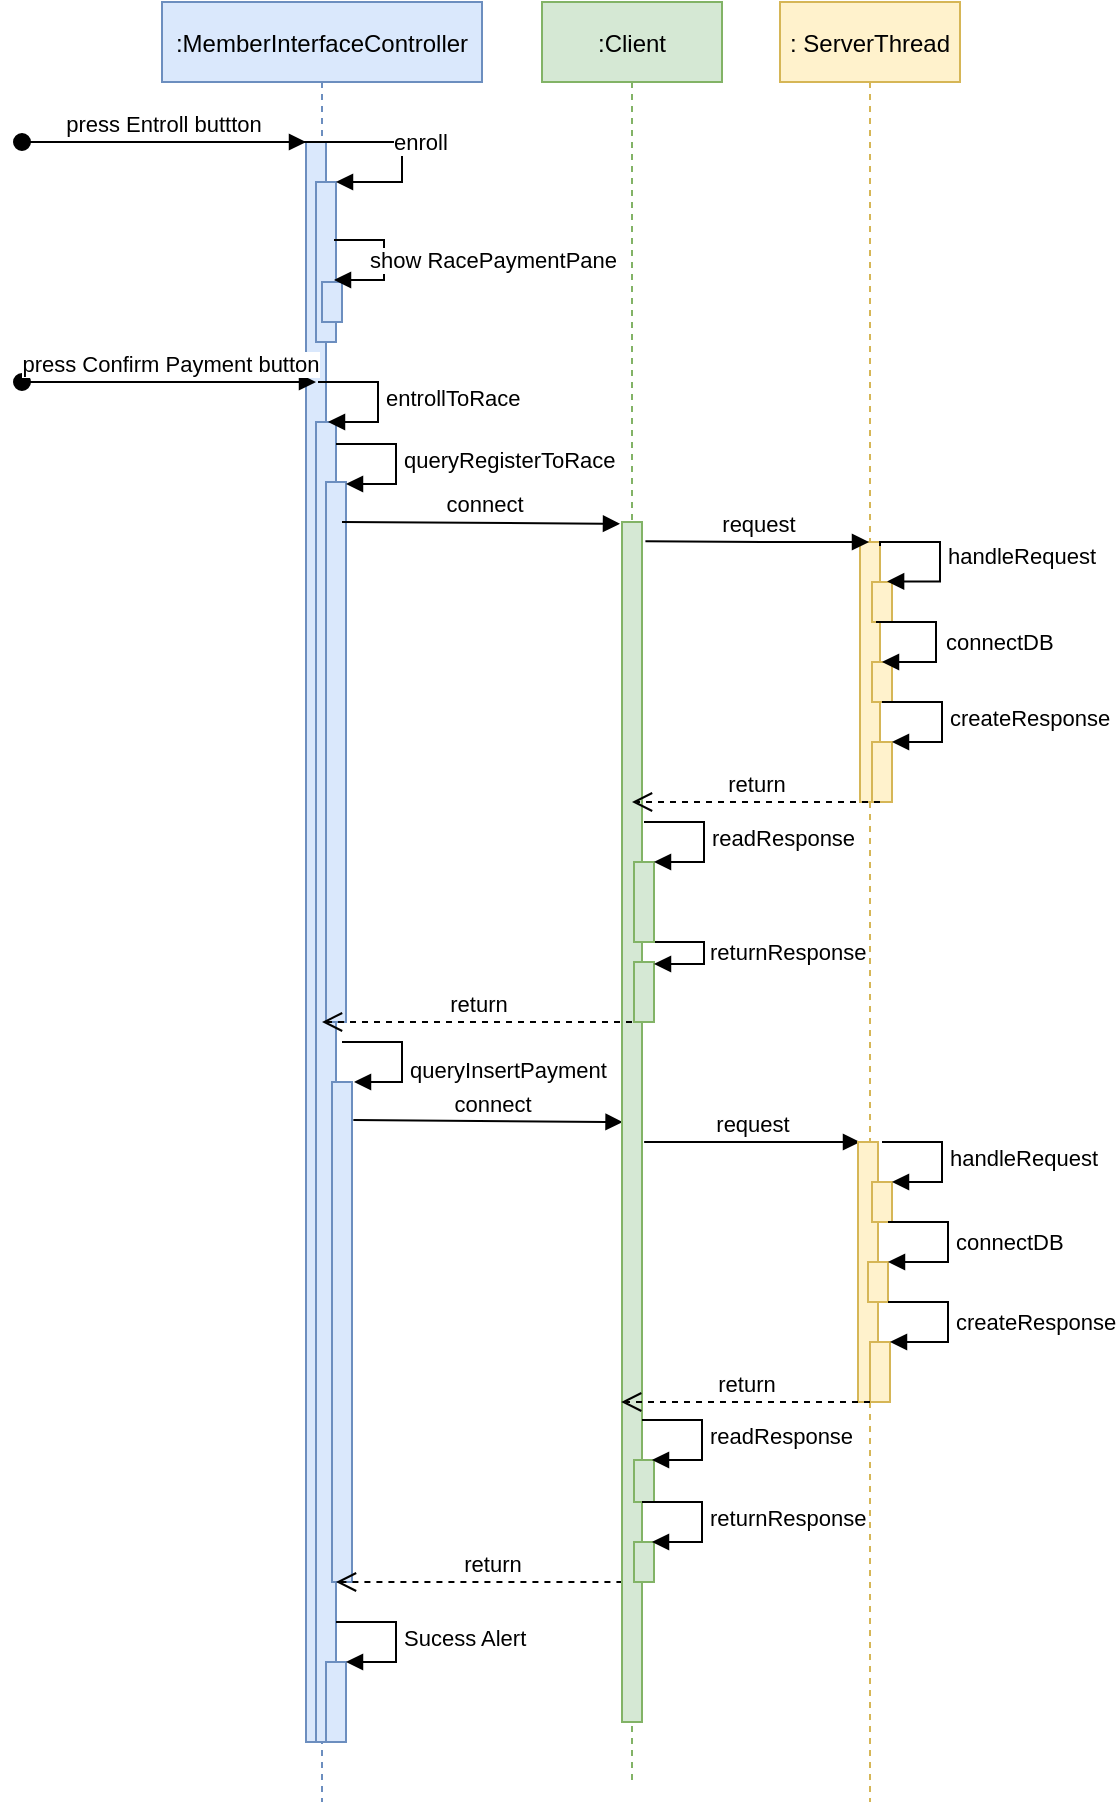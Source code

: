 <mxfile version="20.5.3" type="device"><diagram id="kgpKYQtTHZ0yAKxKKP6v" name="Page-1"><mxGraphModel dx="566" dy="846" grid="1" gridSize="10" guides="1" tooltips="1" connect="1" arrows="1" fold="1" page="1" pageScale="1" pageWidth="850" pageHeight="1100" math="0" shadow="0"><root><mxCell id="0"/><mxCell id="1" parent="0"/><mxCell id="3nuBFxr9cyL0pnOWT2aG-1" value=":MemberInterfaceController" style="shape=umlLifeline;perimeter=lifelinePerimeter;container=1;collapsible=0;recursiveResize=0;rounded=0;shadow=0;strokeWidth=1;fillColor=#dae8fc;strokeColor=#6c8ebf;" parent="1" vertex="1"><mxGeometry x="120" y="80" width="160" height="900" as="geometry"/></mxCell><mxCell id="3nuBFxr9cyL0pnOWT2aG-2" value="" style="points=[];perimeter=orthogonalPerimeter;rounded=0;shadow=0;strokeWidth=1;fillColor=#dae8fc;strokeColor=#6c8ebf;" parent="3nuBFxr9cyL0pnOWT2aG-1" vertex="1"><mxGeometry x="72" y="70" width="10" height="800" as="geometry"/></mxCell><mxCell id="3nuBFxr9cyL0pnOWT2aG-3" value="press Entroll buttton" style="verticalAlign=bottom;startArrow=oval;endArrow=block;startSize=8;shadow=0;strokeWidth=1;" parent="3nuBFxr9cyL0pnOWT2aG-1" target="3nuBFxr9cyL0pnOWT2aG-2" edge="1"><mxGeometry relative="1" as="geometry"><mxPoint x="-70" y="70" as="sourcePoint"/></mxGeometry></mxCell><mxCell id="D0sXl7yoyoYffxybgJ50-4" value="" style="html=1;points=[];perimeter=orthogonalPerimeter;fillColor=#dae8fc;strokeColor=#6c8ebf;" parent="3nuBFxr9cyL0pnOWT2aG-1" vertex="1"><mxGeometry x="77" y="90" width="10" height="80" as="geometry"/></mxCell><mxCell id="D0sXl7yoyoYffxybgJ50-5" value="enroll" style="edgeStyle=orthogonalEdgeStyle;html=1;align=left;spacingLeft=2;endArrow=block;rounded=0;entryX=1;entryY=0;" parent="3nuBFxr9cyL0pnOWT2aG-1" target="D0sXl7yoyoYffxybgJ50-4" edge="1"><mxGeometry relative="1" as="geometry"><mxPoint x="50" y="70" as="sourcePoint"/><Array as="points"><mxPoint x="120" y="70"/><mxPoint x="120" y="90"/></Array></mxGeometry></mxCell><mxCell id="D0sXl7yoyoYffxybgJ50-24" value="" style="html=1;points=[];perimeter=orthogonalPerimeter;fillColor=#dae8fc;strokeColor=#6c8ebf;" parent="3nuBFxr9cyL0pnOWT2aG-1" vertex="1"><mxGeometry x="80" y="140" width="10" height="20" as="geometry"/></mxCell><mxCell id="D0sXl7yoyoYffxybgJ50-25" value="show RacePaymentPane" style="edgeStyle=orthogonalEdgeStyle;html=1;align=left;spacingLeft=2;endArrow=block;rounded=0;entryX=1;entryY=0;" parent="3nuBFxr9cyL0pnOWT2aG-1" edge="1"><mxGeometry x="-0.6" y="-10" relative="1" as="geometry"><mxPoint x="86" y="119" as="sourcePoint"/><Array as="points"><mxPoint x="111" y="119"/></Array><mxPoint x="86.0" y="139" as="targetPoint"/><mxPoint as="offset"/></mxGeometry></mxCell><mxCell id="D0sXl7yoyoYffxybgJ50-26" value="" style="html=1;points=[];perimeter=orthogonalPerimeter;fillColor=#dae8fc;strokeColor=#6c8ebf;" parent="3nuBFxr9cyL0pnOWT2aG-1" vertex="1"><mxGeometry x="77" y="210" width="10" height="660" as="geometry"/></mxCell><mxCell id="D0sXl7yoyoYffxybgJ50-27" value="entrollToRace" style="edgeStyle=orthogonalEdgeStyle;html=1;align=left;spacingLeft=2;endArrow=block;rounded=0;entryX=1;entryY=0;" parent="3nuBFxr9cyL0pnOWT2aG-1" edge="1"><mxGeometry relative="1" as="geometry"><mxPoint x="78" y="190" as="sourcePoint"/><Array as="points"><mxPoint x="108" y="190"/></Array><mxPoint x="83.0" y="210" as="targetPoint"/></mxGeometry></mxCell><mxCell id="D0sXl7yoyoYffxybgJ50-50" value="press Confirm Payment button" style="html=1;verticalAlign=bottom;startArrow=oval;startFill=1;endArrow=block;startSize=8;rounded=0;" parent="3nuBFxr9cyL0pnOWT2aG-1" edge="1"><mxGeometry width="60" relative="1" as="geometry"><mxPoint x="-70" y="190" as="sourcePoint"/><mxPoint x="77" y="190" as="targetPoint"/></mxGeometry></mxCell><mxCell id="D0sXl7yoyoYffxybgJ50-59" value="" style="html=1;points=[];perimeter=orthogonalPerimeter;fillColor=#dae8fc;strokeColor=#6c8ebf;" parent="3nuBFxr9cyL0pnOWT2aG-1" vertex="1"><mxGeometry x="85" y="540" width="10" height="250" as="geometry"/></mxCell><mxCell id="D0sXl7yoyoYffxybgJ50-60" value="queryInsertPayment" style="edgeStyle=orthogonalEdgeStyle;html=1;align=left;spacingLeft=2;endArrow=block;rounded=0;entryX=1;entryY=0;" parent="3nuBFxr9cyL0pnOWT2aG-1" edge="1"><mxGeometry x="0.193" relative="1" as="geometry"><mxPoint x="90" y="520" as="sourcePoint"/><Array as="points"><mxPoint x="120" y="520"/><mxPoint x="120" y="540"/></Array><mxPoint as="offset"/><mxPoint x="96" y="540.0" as="targetPoint"/></mxGeometry></mxCell><mxCell id="D0sXl7yoyoYffxybgJ50-61" value="connect" style="html=1;verticalAlign=bottom;endArrow=block;rounded=0;entryX=0.503;entryY=0.411;entryDx=0;entryDy=0;entryPerimeter=0;exitX=1.067;exitY=0.076;exitDx=0;exitDy=0;exitPerimeter=0;" parent="3nuBFxr9cyL0pnOWT2aG-1" edge="1" source="D0sXl7yoyoYffxybgJ50-59"><mxGeometry x="0.025" width="80" relative="1" as="geometry"><mxPoint x="100" y="560" as="sourcePoint"/><mxPoint x="230.27" y="560" as="targetPoint"/><mxPoint as="offset"/></mxGeometry></mxCell><mxCell id="D0sXl7yoyoYffxybgJ50-77" value="return" style="html=1;verticalAlign=bottom;endArrow=open;dashed=1;endSize=8;rounded=0;" parent="3nuBFxr9cyL0pnOWT2aG-1" edge="1"><mxGeometry relative="1" as="geometry"><mxPoint x="242.21" y="790" as="sourcePoint"/><mxPoint x="86.996" y="790" as="targetPoint"/><Array as="points"><mxPoint x="167.21" y="790"/></Array><mxPoint as="offset"/></mxGeometry></mxCell><mxCell id="-lDy2SYUg_ZeTyJATbFR-1" value="" style="html=1;points=[];perimeter=orthogonalPerimeter;fillColor=#dae8fc;strokeColor=#6c8ebf;" vertex="1" parent="3nuBFxr9cyL0pnOWT2aG-1"><mxGeometry x="82" y="240" width="10" height="270" as="geometry"/></mxCell><mxCell id="-lDy2SYUg_ZeTyJATbFR-2" value="queryRegisterToRace" style="edgeStyle=orthogonalEdgeStyle;html=1;align=left;spacingLeft=2;endArrow=block;rounded=0;entryX=1;entryY=0;" edge="1" parent="3nuBFxr9cyL0pnOWT2aG-1"><mxGeometry relative="1" as="geometry"><mxPoint x="87" y="221" as="sourcePoint"/><Array as="points"><mxPoint x="117" y="221"/></Array><mxPoint x="92" y="241" as="targetPoint"/></mxGeometry></mxCell><mxCell id="-lDy2SYUg_ZeTyJATbFR-3" value="" style="html=1;points=[];perimeter=orthogonalPerimeter;fillColor=#dae8fc;strokeColor=#6c8ebf;" vertex="1" parent="3nuBFxr9cyL0pnOWT2aG-1"><mxGeometry x="82" y="830" width="10" height="40" as="geometry"/></mxCell><mxCell id="-lDy2SYUg_ZeTyJATbFR-4" value="Sucess Alert" style="edgeStyle=orthogonalEdgeStyle;html=1;align=left;spacingLeft=2;endArrow=block;rounded=0;entryX=1;entryY=0;" edge="1" target="-lDy2SYUg_ZeTyJATbFR-3" parent="3nuBFxr9cyL0pnOWT2aG-1"><mxGeometry relative="1" as="geometry"><mxPoint x="87" y="810" as="sourcePoint"/><Array as="points"><mxPoint x="117" y="810"/></Array></mxGeometry></mxCell><mxCell id="3nuBFxr9cyL0pnOWT2aG-5" value=":Client" style="shape=umlLifeline;perimeter=lifelinePerimeter;container=1;collapsible=0;recursiveResize=0;rounded=0;shadow=0;strokeWidth=1;fillColor=#d5e8d4;strokeColor=#82b366;" parent="1" vertex="1"><mxGeometry x="310" y="80" width="90" height="890" as="geometry"/></mxCell><mxCell id="3nuBFxr9cyL0pnOWT2aG-6" value="" style="points=[];perimeter=orthogonalPerimeter;rounded=0;shadow=0;strokeWidth=1;fillColor=#d5e8d4;strokeColor=#82b366;" parent="3nuBFxr9cyL0pnOWT2aG-5" vertex="1"><mxGeometry x="40" y="260" width="10" height="600" as="geometry"/></mxCell><mxCell id="D0sXl7yoyoYffxybgJ50-46" value="" style="html=1;points=[];perimeter=orthogonalPerimeter;fillColor=#d5e8d4;strokeColor=#82b366;" parent="3nuBFxr9cyL0pnOWT2aG-5" vertex="1"><mxGeometry x="46" y="480" width="10" height="30" as="geometry"/></mxCell><mxCell id="D0sXl7yoyoYffxybgJ50-47" value="returnResponse" style="edgeStyle=orthogonalEdgeStyle;html=1;align=left;spacingLeft=2;endArrow=block;rounded=0;entryX=1;entryY=0;" parent="3nuBFxr9cyL0pnOWT2aG-5" edge="1"><mxGeometry x="0.066" y="-1" relative="1" as="geometry"><mxPoint x="51" y="470" as="sourcePoint"/><Array as="points"><mxPoint x="81" y="470"/></Array><mxPoint x="56" y="481" as="targetPoint"/><mxPoint as="offset"/></mxGeometry></mxCell><mxCell id="D0sXl7yoyoYffxybgJ50-56" value="" style="html=1;points=[];perimeter=orthogonalPerimeter;fillColor=#d5e8d4;strokeColor=#82b366;" parent="3nuBFxr9cyL0pnOWT2aG-5" vertex="1"><mxGeometry x="46" y="430" width="10" height="40" as="geometry"/></mxCell><mxCell id="D0sXl7yoyoYffxybgJ50-57" value="readResponse" style="edgeStyle=orthogonalEdgeStyle;html=1;align=left;spacingLeft=2;endArrow=block;rounded=0;entryX=1;entryY=0;" parent="3nuBFxr9cyL0pnOWT2aG-5" target="D0sXl7yoyoYffxybgJ50-56" edge="1"><mxGeometry relative="1" as="geometry"><mxPoint x="51" y="410" as="sourcePoint"/><Array as="points"><mxPoint x="81" y="410"/></Array></mxGeometry></mxCell><mxCell id="D0sXl7yoyoYffxybgJ50-72" value="" style="html=1;points=[];perimeter=orthogonalPerimeter;fillColor=#d5e8d4;strokeColor=#82b366;" parent="3nuBFxr9cyL0pnOWT2aG-5" vertex="1"><mxGeometry x="46" y="729" width="10" height="21" as="geometry"/></mxCell><mxCell id="D0sXl7yoyoYffxybgJ50-73" value="readResponse" style="edgeStyle=orthogonalEdgeStyle;html=1;align=left;spacingLeft=2;endArrow=block;rounded=0;entryX=1;entryY=0;" parent="3nuBFxr9cyL0pnOWT2aG-5" edge="1"><mxGeometry relative="1" as="geometry"><mxPoint x="50" y="709" as="sourcePoint"/><Array as="points"><mxPoint x="80" y="709"/></Array><mxPoint x="55" y="729" as="targetPoint"/></mxGeometry></mxCell><mxCell id="D0sXl7yoyoYffxybgJ50-74" value="" style="html=1;points=[];perimeter=orthogonalPerimeter;fillColor=#d5e8d4;strokeColor=#82b366;" parent="3nuBFxr9cyL0pnOWT2aG-5" vertex="1"><mxGeometry x="46" y="770" width="10" height="20" as="geometry"/></mxCell><mxCell id="D0sXl7yoyoYffxybgJ50-75" value="returnResponse" style="edgeStyle=orthogonalEdgeStyle;html=1;align=left;spacingLeft=2;endArrow=block;rounded=0;entryX=1;entryY=0;" parent="3nuBFxr9cyL0pnOWT2aG-5" edge="1"><mxGeometry relative="1" as="geometry"><mxPoint x="50" y="750" as="sourcePoint"/><Array as="points"><mxPoint x="80" y="750"/></Array><mxPoint x="55" y="770" as="targetPoint"/></mxGeometry></mxCell><mxCell id="D0sXl7yoyoYffxybgJ50-32" value=": ServerThread" style="shape=umlLifeline;perimeter=lifelinePerimeter;container=1;collapsible=0;recursiveResize=0;rounded=0;shadow=0;strokeWidth=1;fillColor=#fff2cc;strokeColor=#d6b656;" parent="1" vertex="1"><mxGeometry x="429" y="80" width="90" height="900" as="geometry"/></mxCell><mxCell id="D0sXl7yoyoYffxybgJ50-33" value="" style="points=[];perimeter=orthogonalPerimeter;rounded=0;shadow=0;strokeWidth=1;fillColor=#fff2cc;strokeColor=#d6b656;" parent="D0sXl7yoyoYffxybgJ50-32" vertex="1"><mxGeometry x="40" y="270" width="10" height="130" as="geometry"/></mxCell><mxCell id="D0sXl7yoyoYffxybgJ50-35" value="" style="html=1;points=[];perimeter=orthogonalPerimeter;fillColor=#fff2cc;strokeColor=#d6b656;" parent="D0sXl7yoyoYffxybgJ50-32" vertex="1"><mxGeometry x="46" y="290" width="10" height="20" as="geometry"/></mxCell><mxCell id="D0sXl7yoyoYffxybgJ50-36" value="handleRequest" style="edgeStyle=orthogonalEdgeStyle;html=1;align=left;spacingLeft=2;endArrow=block;rounded=0;entryX=0.855;entryY=-0.057;entryDx=0;entryDy=0;entryPerimeter=0;" parent="D0sXl7yoyoYffxybgJ50-32" edge="1"><mxGeometry relative="1" as="geometry"><mxPoint x="50" y="271.97" as="sourcePoint"/><Array as="points"><mxPoint x="50" y="269.97"/><mxPoint x="80" y="269.97"/><mxPoint x="80" y="289.97"/></Array><mxPoint x="53.55" y="289.69" as="targetPoint"/></mxGeometry></mxCell><mxCell id="D0sXl7yoyoYffxybgJ50-39" value="" style="html=1;points=[];perimeter=orthogonalPerimeter;fillColor=#fff2cc;strokeColor=#d6b656;" parent="D0sXl7yoyoYffxybgJ50-32" vertex="1"><mxGeometry x="46" y="330" width="10" height="20" as="geometry"/></mxCell><mxCell id="D0sXl7yoyoYffxybgJ50-40" value="connectDB" style="edgeStyle=orthogonalEdgeStyle;html=1;align=left;spacingLeft=2;endArrow=block;rounded=0;entryX=1;entryY=0;" parent="D0sXl7yoyoYffxybgJ50-32" edge="1"><mxGeometry x="0.039" y="1" relative="1" as="geometry"><mxPoint x="48" y="310" as="sourcePoint"/><Array as="points"><mxPoint x="78" y="310"/></Array><mxPoint x="51" y="330" as="targetPoint"/><mxPoint as="offset"/></mxGeometry></mxCell><mxCell id="D0sXl7yoyoYffxybgJ50-53" value="" style="html=1;points=[];perimeter=orthogonalPerimeter;fillColor=#fff2cc;strokeColor=#d6b656;" parent="D0sXl7yoyoYffxybgJ50-32" vertex="1"><mxGeometry x="46" y="370" width="10" height="30" as="geometry"/></mxCell><mxCell id="D0sXl7yoyoYffxybgJ50-54" value="createResponse" style="edgeStyle=orthogonalEdgeStyle;html=1;align=left;spacingLeft=2;endArrow=block;rounded=0;entryX=1;entryY=0;" parent="D0sXl7yoyoYffxybgJ50-32" target="D0sXl7yoyoYffxybgJ50-53" edge="1"><mxGeometry relative="1" as="geometry"><mxPoint x="51" y="350" as="sourcePoint"/><Array as="points"><mxPoint x="81" y="350"/></Array></mxGeometry></mxCell><mxCell id="D0sXl7yoyoYffxybgJ50-55" value="return" style="html=1;verticalAlign=bottom;endArrow=open;dashed=1;endSize=8;rounded=0;" parent="D0sXl7yoyoYffxybgJ50-32" target="3nuBFxr9cyL0pnOWT2aG-5" edge="1"><mxGeometry relative="1" as="geometry"><mxPoint x="50" y="400" as="sourcePoint"/><mxPoint x="-30" y="400" as="targetPoint"/></mxGeometry></mxCell><mxCell id="D0sXl7yoyoYffxybgJ50-62" value="request" style="html=1;verticalAlign=bottom;endArrow=block;rounded=0;exitX=1.157;exitY=0.05;exitDx=0;exitDy=0;exitPerimeter=0;" parent="D0sXl7yoyoYffxybgJ50-32" edge="1"><mxGeometry width="80" relative="1" as="geometry"><mxPoint x="-67.93" y="570" as="sourcePoint"/><mxPoint x="40" y="570" as="targetPoint"/></mxGeometry></mxCell><mxCell id="D0sXl7yoyoYffxybgJ50-63" value="" style="points=[];perimeter=orthogonalPerimeter;rounded=0;shadow=0;strokeWidth=1;fillColor=#fff2cc;strokeColor=#d6b656;" parent="D0sXl7yoyoYffxybgJ50-32" vertex="1"><mxGeometry x="39" y="570" width="10" height="130" as="geometry"/></mxCell><mxCell id="D0sXl7yoyoYffxybgJ50-65" value="" style="html=1;points=[];perimeter=orthogonalPerimeter;fillColor=#fff2cc;strokeColor=#d6b656;" parent="D0sXl7yoyoYffxybgJ50-32" vertex="1"><mxGeometry x="46" y="590" width="10" height="20" as="geometry"/></mxCell><mxCell id="D0sXl7yoyoYffxybgJ50-66" value="handleRequest" style="edgeStyle=orthogonalEdgeStyle;html=1;align=left;spacingLeft=2;endArrow=block;rounded=0;entryX=1;entryY=0;" parent="D0sXl7yoyoYffxybgJ50-32" target="D0sXl7yoyoYffxybgJ50-65" edge="1"><mxGeometry relative="1" as="geometry"><mxPoint x="51" y="570" as="sourcePoint"/><Array as="points"><mxPoint x="81" y="570"/></Array></mxGeometry></mxCell><mxCell id="D0sXl7yoyoYffxybgJ50-67" value="" style="html=1;points=[];perimeter=orthogonalPerimeter;fillColor=#fff2cc;strokeColor=#d6b656;" parent="D0sXl7yoyoYffxybgJ50-32" vertex="1"><mxGeometry x="44" y="630" width="10" height="20" as="geometry"/></mxCell><mxCell id="D0sXl7yoyoYffxybgJ50-68" value="connectDB" style="edgeStyle=orthogonalEdgeStyle;html=1;align=left;spacingLeft=2;endArrow=block;rounded=0;entryX=1;entryY=0;" parent="D0sXl7yoyoYffxybgJ50-32" target="D0sXl7yoyoYffxybgJ50-67" edge="1"><mxGeometry relative="1" as="geometry"><mxPoint x="54" y="610" as="sourcePoint"/><Array as="points"><mxPoint x="84" y="610"/></Array></mxGeometry></mxCell><mxCell id="D0sXl7yoyoYffxybgJ50-69" value="" style="html=1;points=[];perimeter=orthogonalPerimeter;fillColor=#fff2cc;strokeColor=#d6b656;" parent="D0sXl7yoyoYffxybgJ50-32" vertex="1"><mxGeometry x="45" y="670" width="10" height="30" as="geometry"/></mxCell><mxCell id="D0sXl7yoyoYffxybgJ50-70" value="createResponse" style="edgeStyle=orthogonalEdgeStyle;html=1;align=left;spacingLeft=2;endArrow=block;rounded=0;entryX=1;entryY=0;" parent="D0sXl7yoyoYffxybgJ50-32" target="D0sXl7yoyoYffxybgJ50-69" edge="1"><mxGeometry relative="1" as="geometry"><mxPoint x="54" y="650" as="sourcePoint"/><Array as="points"><mxPoint x="84" y="650"/></Array></mxGeometry></mxCell><mxCell id="D0sXl7yoyoYffxybgJ50-71" value="return" style="html=1;verticalAlign=bottom;endArrow=open;dashed=1;endSize=8;rounded=0;" parent="D0sXl7yoyoYffxybgJ50-32" edge="1"><mxGeometry relative="1" as="geometry"><mxPoint x="45" y="700" as="sourcePoint"/><mxPoint x="-79.409" y="700" as="targetPoint"/></mxGeometry></mxCell><mxCell id="D0sXl7yoyoYffxybgJ50-34" value="request" style="html=1;verticalAlign=bottom;endArrow=block;rounded=0;exitX=1.17;exitY=0.016;exitDx=0;exitDy=0;exitPerimeter=0;" parent="1" source="3nuBFxr9cyL0pnOWT2aG-6" target="D0sXl7yoyoYffxybgJ50-32" edge="1"><mxGeometry width="80" relative="1" as="geometry"><mxPoint x="360" y="400" as="sourcePoint"/><mxPoint x="440" y="400" as="targetPoint"/><Array as="points"><mxPoint x="420" y="350"/></Array></mxGeometry></mxCell><mxCell id="D0sXl7yoyoYffxybgJ50-48" value="return" style="html=1;verticalAlign=bottom;endArrow=open;dashed=1;endSize=8;rounded=0;" parent="1" target="3nuBFxr9cyL0pnOWT2aG-1" edge="1"><mxGeometry relative="1" as="geometry"><mxPoint x="355" y="590" as="sourcePoint"/><mxPoint x="210" y="630" as="targetPoint"/><Array as="points"><mxPoint x="280" y="590"/></Array><mxPoint as="offset"/></mxGeometry></mxCell><mxCell id="D0sXl7yoyoYffxybgJ50-31" value="connect" style="html=1;verticalAlign=bottom;endArrow=block;rounded=0;entryX=-0.1;entryY=0.017;entryDx=0;entryDy=0;entryPerimeter=0;" parent="1" edge="1"><mxGeometry x="0.025" width="80" relative="1" as="geometry"><mxPoint x="210" y="340" as="sourcePoint"/><mxPoint x="349" y="340.88" as="targetPoint"/><mxPoint as="offset"/></mxGeometry></mxCell></root></mxGraphModel></diagram></mxfile>